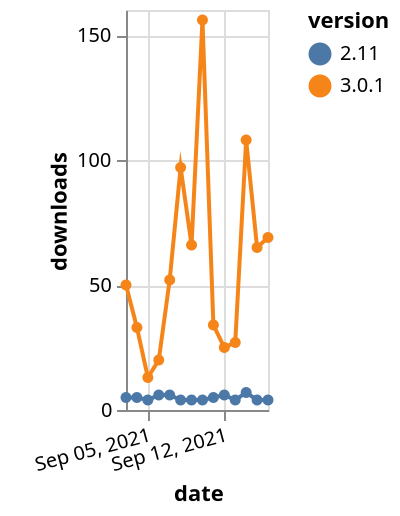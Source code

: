 {"$schema": "https://vega.github.io/schema/vega-lite/v5.json", "description": "A simple bar chart with embedded data.", "data": {"values": [{"date": "2021-09-03", "total": 18095, "delta": 5, "version": "2.11"}, {"date": "2021-09-04", "total": 18100, "delta": 5, "version": "2.11"}, {"date": "2021-09-05", "total": 18104, "delta": 4, "version": "2.11"}, {"date": "2021-09-06", "total": 18110, "delta": 6, "version": "2.11"}, {"date": "2021-09-07", "total": 18116, "delta": 6, "version": "2.11"}, {"date": "2021-09-08", "total": 18120, "delta": 4, "version": "2.11"}, {"date": "2021-09-09", "total": 18124, "delta": 4, "version": "2.11"}, {"date": "2021-09-10", "total": 18128, "delta": 4, "version": "2.11"}, {"date": "2021-09-11", "total": 18133, "delta": 5, "version": "2.11"}, {"date": "2021-09-12", "total": 18139, "delta": 6, "version": "2.11"}, {"date": "2021-09-13", "total": 18143, "delta": 4, "version": "2.11"}, {"date": "2021-09-14", "total": 18150, "delta": 7, "version": "2.11"}, {"date": "2021-09-15", "total": 18154, "delta": 4, "version": "2.11"}, {"date": "2021-09-16", "total": 18158, "delta": 4, "version": "2.11"}, {"date": "2021-09-03", "total": 65297, "delta": 50, "version": "3.0.1"}, {"date": "2021-09-04", "total": 65330, "delta": 33, "version": "3.0.1"}, {"date": "2021-09-05", "total": 65343, "delta": 13, "version": "3.0.1"}, {"date": "2021-09-06", "total": 65363, "delta": 20, "version": "3.0.1"}, {"date": "2021-09-07", "total": 65415, "delta": 52, "version": "3.0.1"}, {"date": "2021-09-08", "total": 65512, "delta": 97, "version": "3.0.1"}, {"date": "2021-09-09", "total": 65578, "delta": 66, "version": "3.0.1"}, {"date": "2021-09-10", "total": 65734, "delta": 156, "version": "3.0.1"}, {"date": "2021-09-11", "total": 65768, "delta": 34, "version": "3.0.1"}, {"date": "2021-09-12", "total": 65793, "delta": 25, "version": "3.0.1"}, {"date": "2021-09-13", "total": 65820, "delta": 27, "version": "3.0.1"}, {"date": "2021-09-14", "total": 65928, "delta": 108, "version": "3.0.1"}, {"date": "2021-09-15", "total": 65993, "delta": 65, "version": "3.0.1"}, {"date": "2021-09-16", "total": 66062, "delta": 69, "version": "3.0.1"}]}, "width": "container", "mark": {"type": "line", "point": {"filled": true}}, "encoding": {"x": {"field": "date", "type": "temporal", "timeUnit": "yearmonthdate", "title": "date", "axis": {"labelAngle": -15}}, "y": {"field": "delta", "type": "quantitative", "title": "downloads"}, "color": {"field": "version", "type": "nominal"}, "tooltip": {"field": "delta"}}}
